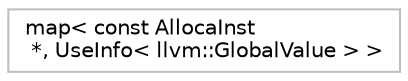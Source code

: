 digraph "Graphical Class Hierarchy"
{
 // LATEX_PDF_SIZE
  bgcolor="transparent";
  edge [fontname="Helvetica",fontsize="10",labelfontname="Helvetica",labelfontsize="10"];
  node [fontname="Helvetica",fontsize="10",shape=record];
  rankdir="LR";
  Node0 [label="map\< const AllocaInst\l *, UseInfo\< llvm::GlobalValue \> \>",height=0.2,width=0.4,color="grey75",tooltip=" "];
}
